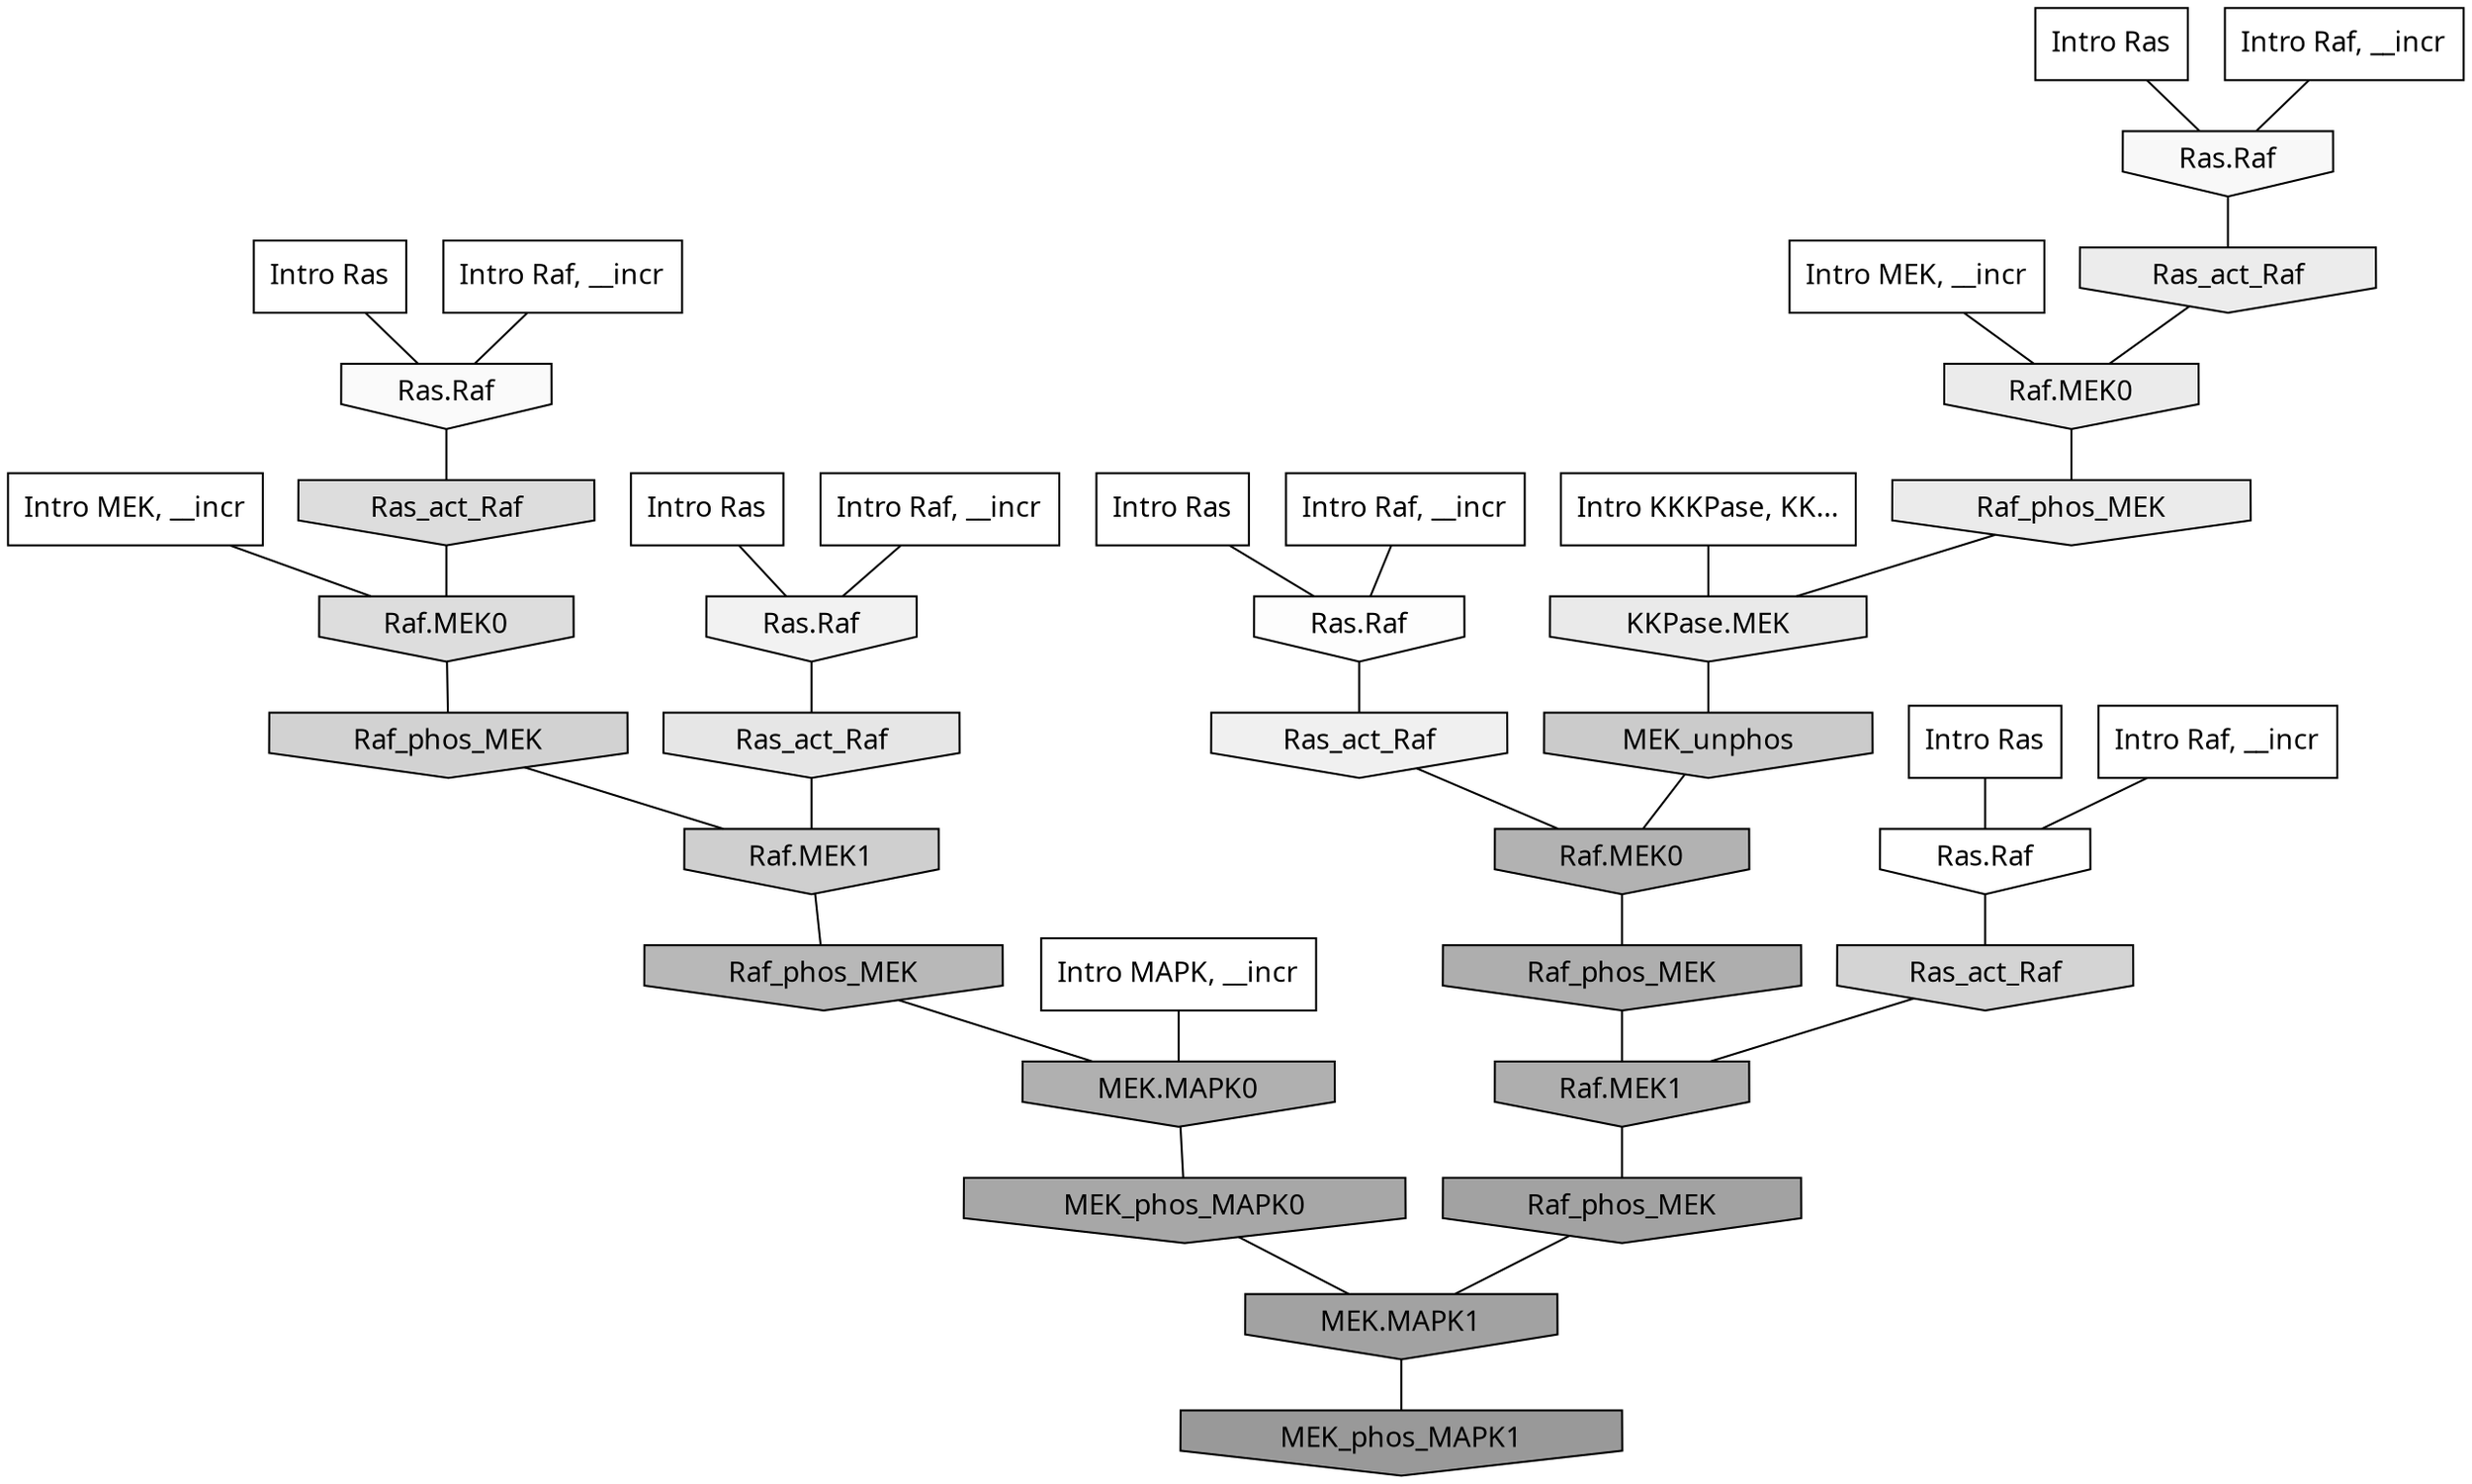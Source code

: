 digraph G{
  rankdir="TB";
  ranksep=0.30;
  node [fontname="CMU Serif"];
  edge [fontname="CMU Serif"];
  
  1 [label="Intro Ras", shape=rectangle, style=filled, fillcolor="0.000 0.000 1.000"]
  
  32 [label="Intro Ras", shape=rectangle, style=filled, fillcolor="0.000 0.000 1.000"]
  
  49 [label="Intro Ras", shape=rectangle, style=filled, fillcolor="0.000 0.000 1.000"]
  
  74 [label="Intro Ras", shape=rectangle, style=filled, fillcolor="0.000 0.000 1.000"]
  
  88 [label="Intro Ras", shape=rectangle, style=filled, fillcolor="0.000 0.000 1.000"]
  
  219 [label="Intro Raf, __incr", shape=rectangle, style=filled, fillcolor="0.000 0.000 1.000"]
  
  653 [label="Intro Raf, __incr", shape=rectangle, style=filled, fillcolor="0.000 0.000 1.000"]
  
  853 [label="Intro Raf, __incr", shape=rectangle, style=filled, fillcolor="0.000 0.000 1.000"]
  
  888 [label="Intro Raf, __incr", shape=rectangle, style=filled, fillcolor="0.000 0.000 1.000"]
  
  933 [label="Intro Raf, __incr", shape=rectangle, style=filled, fillcolor="0.000 0.000 1.000"]
  
  1385 [label="Intro MEK, __incr", shape=rectangle, style=filled, fillcolor="0.000 0.000 1.000"]
  
  1592 [label="Intro MEK, __incr", shape=rectangle, style=filled, fillcolor="0.000 0.000 1.000"]
  
  2414 [label="Intro MAPK, __incr", shape=rectangle, style=filled, fillcolor="0.000 0.000 1.000"]
  
  3125 [label="Intro KKKPase, KK...", shape=rectangle, style=filled, fillcolor="0.000 0.000 1.000"]
  
  3233 [label="Ras.Raf", shape=invhouse, style=filled, fillcolor="0.000 0.000 1.000"]
  
  3370 [label="Ras.Raf", shape=invhouse, style=filled, fillcolor="0.000 0.000 0.991"]
  
  3475 [label="Ras.Raf", shape=invhouse, style=filled, fillcolor="0.000 0.000 0.977"]
  
  3521 [label="Ras.Raf", shape=invhouse, style=filled, fillcolor="0.000 0.000 0.969"]
  
  3728 [label="Ras.Raf", shape=invhouse, style=filled, fillcolor="0.000 0.000 0.949"]
  
  3858 [label="Ras_act_Raf", shape=invhouse, style=filled, fillcolor="0.000 0.000 0.940"]
  
  4140 [label="Ras_act_Raf", shape=invhouse, style=filled, fillcolor="0.000 0.000 0.924"]
  
  4207 [label="Raf.MEK0", shape=invhouse, style=filled, fillcolor="0.000 0.000 0.919"]
  
  4220 [label="Raf_phos_MEK", shape=invhouse, style=filled, fillcolor="0.000 0.000 0.918"]
  
  4272 [label="KKPase.MEK", shape=invhouse, style=filled, fillcolor="0.000 0.000 0.915"]
  
  4473 [label="Ras_act_Raf", shape=invhouse, style=filled, fillcolor="0.000 0.000 0.902"]
  
  5082 [label="Ras_act_Raf", shape=invhouse, style=filled, fillcolor="0.000 0.000 0.867"]
  
  5085 [label="Raf.MEK0", shape=invhouse, style=filled, fillcolor="0.000 0.000 0.867"]
  
  5820 [label="Ras_act_Raf", shape=invhouse, style=filled, fillcolor="0.000 0.000 0.830"]
  
  5993 [label="Raf_phos_MEK", shape=invhouse, style=filled, fillcolor="0.000 0.000 0.821"]
  
  6220 [label="Raf.MEK1", shape=invhouse, style=filled, fillcolor="0.000 0.000 0.811"]
  
  6656 [label="MEK_unphos", shape=invhouse, style=filled, fillcolor="0.000 0.000 0.794"]
  
  9178 [label="Raf_phos_MEK", shape=invhouse, style=filled, fillcolor="0.000 0.000 0.722"]
  
  10392 [label="Raf.MEK0", shape=invhouse, style=filled, fillcolor="0.000 0.000 0.699"]
  
  10919 [label="MEK.MAPK0", shape=invhouse, style=filled, fillcolor="0.000 0.000 0.688"]
  
  11329 [label="Raf_phos_MEK", shape=invhouse, style=filled, fillcolor="0.000 0.000 0.681"]
  
  11427 [label="Raf.MEK1", shape=invhouse, style=filled, fillcolor="0.000 0.000 0.680"]
  
  13062 [label="MEK_phos_MAPK0", shape=invhouse, style=filled, fillcolor="0.000 0.000 0.655"]
  
  14494 [label="Raf_phos_MEK", shape=invhouse, style=filled, fillcolor="0.000 0.000 0.636"]
  
  14496 [label="MEK.MAPK1", shape=invhouse, style=filled, fillcolor="0.000 0.000 0.636"]
  
  16579 [label="MEK_phos_MAPK1", shape=invhouse, style=filled, fillcolor="0.000 0.000 0.600"]
  
  
  14496 -> 16579 [dir=none, color="0.000 0.000 0.000"] 
  14494 -> 14496 [dir=none, color="0.000 0.000 0.000"] 
  13062 -> 14496 [dir=none, color="0.000 0.000 0.000"] 
  11427 -> 14494 [dir=none, color="0.000 0.000 0.000"] 
  11329 -> 11427 [dir=none, color="0.000 0.000 0.000"] 
  10919 -> 13062 [dir=none, color="0.000 0.000 0.000"] 
  10392 -> 11329 [dir=none, color="0.000 0.000 0.000"] 
  9178 -> 10919 [dir=none, color="0.000 0.000 0.000"] 
  6656 -> 10392 [dir=none, color="0.000 0.000 0.000"] 
  6220 -> 9178 [dir=none, color="0.000 0.000 0.000"] 
  5993 -> 6220 [dir=none, color="0.000 0.000 0.000"] 
  5820 -> 11427 [dir=none, color="0.000 0.000 0.000"] 
  5085 -> 5993 [dir=none, color="0.000 0.000 0.000"] 
  5082 -> 5085 [dir=none, color="0.000 0.000 0.000"] 
  4473 -> 6220 [dir=none, color="0.000 0.000 0.000"] 
  4272 -> 6656 [dir=none, color="0.000 0.000 0.000"] 
  4220 -> 4272 [dir=none, color="0.000 0.000 0.000"] 
  4207 -> 4220 [dir=none, color="0.000 0.000 0.000"] 
  4140 -> 4207 [dir=none, color="0.000 0.000 0.000"] 
  3858 -> 10392 [dir=none, color="0.000 0.000 0.000"] 
  3728 -> 4473 [dir=none, color="0.000 0.000 0.000"] 
  3521 -> 4140 [dir=none, color="0.000 0.000 0.000"] 
  3475 -> 5082 [dir=none, color="0.000 0.000 0.000"] 
  3370 -> 3858 [dir=none, color="0.000 0.000 0.000"] 
  3233 -> 5820 [dir=none, color="0.000 0.000 0.000"] 
  3125 -> 4272 [dir=none, color="0.000 0.000 0.000"] 
  2414 -> 10919 [dir=none, color="0.000 0.000 0.000"] 
  1592 -> 5085 [dir=none, color="0.000 0.000 0.000"] 
  1385 -> 4207 [dir=none, color="0.000 0.000 0.000"] 
  933 -> 3475 [dir=none, color="0.000 0.000 0.000"] 
  888 -> 3370 [dir=none, color="0.000 0.000 0.000"] 
  853 -> 3521 [dir=none, color="0.000 0.000 0.000"] 
  653 -> 3233 [dir=none, color="0.000 0.000 0.000"] 
  219 -> 3728 [dir=none, color="0.000 0.000 0.000"] 
  88 -> 3233 [dir=none, color="0.000 0.000 0.000"] 
  74 -> 3728 [dir=none, color="0.000 0.000 0.000"] 
  49 -> 3475 [dir=none, color="0.000 0.000 0.000"] 
  32 -> 3521 [dir=none, color="0.000 0.000 0.000"] 
  1 -> 3370 [dir=none, color="0.000 0.000 0.000"] 
  
  }

